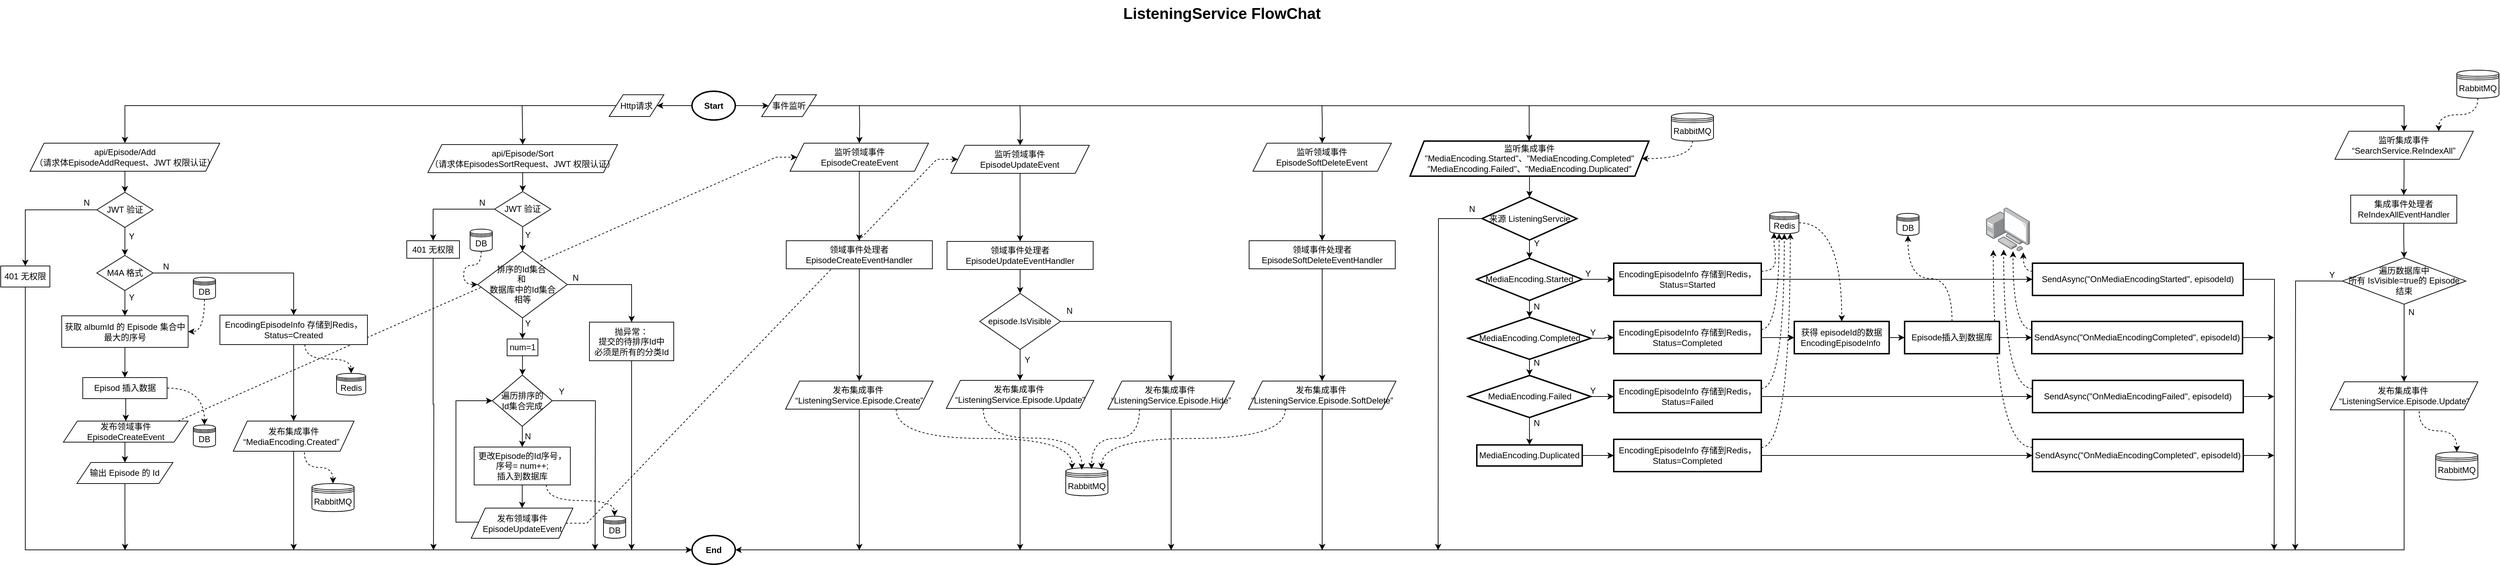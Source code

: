 <mxfile version="24.2.5" type="device">
  <diagram name="第 1 页" id="9gous1JGys_ORvjbs21I">
    <mxGraphModel dx="271" dy="1088" grid="1" gridSize="10" guides="1" tooltips="1" connect="1" arrows="1" fold="1" page="1" pageScale="1" pageWidth="827" pageHeight="1169" math="0" shadow="0">
      <root>
        <mxCell id="0" />
        <mxCell id="1" parent="0" />
        <mxCell id="Dyjvj59BlJFhL8W1Vqrt-180" value="" style="group" parent="1" vertex="1" connectable="0">
          <mxGeometry x="1132" y="140" width="3526" height="674.057" as="geometry" />
        </mxCell>
        <mxCell id="Dyjvj59BlJFhL8W1Vqrt-1" style="edgeStyle=orthogonalEdgeStyle;rounded=0;orthogonalLoop=1;jettySize=auto;html=1;exitX=0;exitY=0.25;exitDx=0;exitDy=0;dashed=1;curved=1;entryX=0.614;entryY=1;entryDx=0;entryDy=0;entryPerimeter=0;" parent="Dyjvj59BlJFhL8W1Vqrt-180" source="Dyjvj59BlJFhL8W1Vqrt-141" target="Dyjvj59BlJFhL8W1Vqrt-179" edge="1">
          <mxGeometry relative="1" as="geometry">
            <mxPoint x="2846" y="214" as="targetPoint" />
          </mxGeometry>
        </mxCell>
        <mxCell id="Dyjvj59BlJFhL8W1Vqrt-2" style="edgeStyle=orthogonalEdgeStyle;rounded=0;orthogonalLoop=1;jettySize=auto;html=1;exitX=1;exitY=0.25;exitDx=0;exitDy=0;entryX=0.5;entryY=1;entryDx=0;entryDy=0;dashed=1;curved=1;" parent="Dyjvj59BlJFhL8W1Vqrt-180" source="Dyjvj59BlJFhL8W1Vqrt-147" target="Dyjvj59BlJFhL8W1Vqrt-177" edge="1">
          <mxGeometry relative="1" as="geometry" />
        </mxCell>
        <mxCell id="Dyjvj59BlJFhL8W1Vqrt-3" style="edgeStyle=orthogonalEdgeStyle;rounded=0;orthogonalLoop=1;jettySize=auto;html=1;exitX=1;exitY=0.5;exitDx=0;exitDy=0;dashed=1;curved=1;" parent="Dyjvj59BlJFhL8W1Vqrt-180" source="Dyjvj59BlJFhL8W1Vqrt-177" target="Dyjvj59BlJFhL8W1Vqrt-143" edge="1">
          <mxGeometry relative="1" as="geometry" />
        </mxCell>
        <mxCell id="Dyjvj59BlJFhL8W1Vqrt-4" style="edgeStyle=orthogonalEdgeStyle;rounded=0;orthogonalLoop=1;jettySize=auto;html=1;exitX=1;exitY=0.25;exitDx=0;exitDy=0;entryX=0.15;entryY=0.95;entryDx=0;entryDy=0;entryPerimeter=0;dashed=1;curved=1;" parent="Dyjvj59BlJFhL8W1Vqrt-180" source="Dyjvj59BlJFhL8W1Vqrt-134" target="Dyjvj59BlJFhL8W1Vqrt-177" edge="1">
          <mxGeometry relative="1" as="geometry" />
        </mxCell>
        <mxCell id="Dyjvj59BlJFhL8W1Vqrt-5" style="edgeStyle=orthogonalEdgeStyle;rounded=0;orthogonalLoop=1;jettySize=auto;html=1;exitX=1;exitY=0.25;exitDx=0;exitDy=0;entryX=0.323;entryY=0.992;entryDx=0;entryDy=0;entryPerimeter=0;dashed=1;curved=1;" parent="Dyjvj59BlJFhL8W1Vqrt-180" source="Dyjvj59BlJFhL8W1Vqrt-139" target="Dyjvj59BlJFhL8W1Vqrt-177" edge="1">
          <mxGeometry relative="1" as="geometry" />
        </mxCell>
        <mxCell id="Dyjvj59BlJFhL8W1Vqrt-6" style="edgeStyle=orthogonalEdgeStyle;rounded=0;orthogonalLoop=1;jettySize=auto;html=1;exitX=1;exitY=0.25;exitDx=0;exitDy=0;entryX=0.705;entryY=0.97;entryDx=0;entryDy=0;entryPerimeter=0;dashed=1;curved=1;" parent="Dyjvj59BlJFhL8W1Vqrt-180" source="Dyjvj59BlJFhL8W1Vqrt-151" target="Dyjvj59BlJFhL8W1Vqrt-177" edge="1">
          <mxGeometry relative="1" as="geometry" />
        </mxCell>
        <mxCell id="Dyjvj59BlJFhL8W1Vqrt-8" style="edgeStyle=orthogonalEdgeStyle;rounded=0;orthogonalLoop=1;jettySize=auto;html=1;exitX=0;exitY=0.25;exitDx=0;exitDy=0;entryX=0.849;entryY=1.026;entryDx=0;entryDy=0;entryPerimeter=0;dashed=1;curved=1;" parent="Dyjvj59BlJFhL8W1Vqrt-180" source="Dyjvj59BlJFhL8W1Vqrt-136" target="Dyjvj59BlJFhL8W1Vqrt-179" edge="1">
          <mxGeometry relative="1" as="geometry" />
        </mxCell>
        <mxCell id="Dyjvj59BlJFhL8W1Vqrt-9" style="edgeStyle=orthogonalEdgeStyle;rounded=0;orthogonalLoop=1;jettySize=auto;html=1;exitX=0;exitY=0.25;exitDx=0;exitDy=0;entryX=0.401;entryY=0.962;entryDx=0;entryDy=0;entryPerimeter=0;dashed=1;curved=1;" parent="Dyjvj59BlJFhL8W1Vqrt-180" source="Dyjvj59BlJFhL8W1Vqrt-149" target="Dyjvj59BlJFhL8W1Vqrt-179" edge="1">
          <mxGeometry relative="1" as="geometry" />
        </mxCell>
        <mxCell id="Dyjvj59BlJFhL8W1Vqrt-10" style="edgeStyle=orthogonalEdgeStyle;rounded=0;orthogonalLoop=1;jettySize=auto;html=1;exitX=0;exitY=0.25;exitDx=0;exitDy=0;entryX=0.164;entryY=0.97;entryDx=0;entryDy=0;entryPerimeter=0;dashed=1;curved=1;" parent="Dyjvj59BlJFhL8W1Vqrt-180" source="Dyjvj59BlJFhL8W1Vqrt-153" target="Dyjvj59BlJFhL8W1Vqrt-179" edge="1">
          <mxGeometry relative="1" as="geometry" />
        </mxCell>
        <mxCell id="Dyjvj59BlJFhL8W1Vqrt-11" style="edgeStyle=entityRelationEdgeStyle;rounded=0;orthogonalLoop=1;jettySize=auto;html=1;exitX=1;exitY=0.5;exitDx=0;exitDy=0;entryX=0;entryY=0.5;entryDx=0;entryDy=0;dashed=1;" parent="Dyjvj59BlJFhL8W1Vqrt-180" source="Dyjvj59BlJFhL8W1Vqrt-101" target="Dyjvj59BlJFhL8W1Vqrt-89" edge="1">
          <mxGeometry relative="1" as="geometry" />
        </mxCell>
        <mxCell id="Dyjvj59BlJFhL8W1Vqrt-12" style="edgeStyle=orthogonalEdgeStyle;rounded=0;orthogonalLoop=1;jettySize=auto;html=1;entryX=0;entryY=0.5;entryDx=0;entryDy=0;dashed=1;curved=1;exitX=0.5;exitY=1;exitDx=0;exitDy=0;" parent="Dyjvj59BlJFhL8W1Vqrt-180" source="Dyjvj59BlJFhL8W1Vqrt-77" target="Dyjvj59BlJFhL8W1Vqrt-56" edge="1">
          <mxGeometry relative="1" as="geometry" />
        </mxCell>
        <mxCell id="Dyjvj59BlJFhL8W1Vqrt-13" style="edgeStyle=entityRelationEdgeStyle;rounded=0;orthogonalLoop=1;jettySize=auto;html=1;entryX=0;entryY=0.5;entryDx=0;entryDy=0;dashed=1;exitX=0.75;exitY=0;exitDx=0;exitDy=0;elbow=vertical;" parent="Dyjvj59BlJFhL8W1Vqrt-180" source="Dyjvj59BlJFhL8W1Vqrt-87" target="Dyjvj59BlJFhL8W1Vqrt-81" edge="1">
          <mxGeometry relative="1" as="geometry" />
        </mxCell>
        <mxCell id="Dyjvj59BlJFhL8W1Vqrt-14" value="" style="edgeStyle=orthogonalEdgeStyle;rounded=0;orthogonalLoop=1;jettySize=auto;html=1;exitX=0;exitY=0.5;exitDx=0;exitDy=0;" parent="Dyjvj59BlJFhL8W1Vqrt-180" source="Dyjvj59BlJFhL8W1Vqrt-78" target="Dyjvj59BlJFhL8W1Vqrt-19" edge="1">
          <mxGeometry relative="1" as="geometry" />
        </mxCell>
        <mxCell id="Dyjvj59BlJFhL8W1Vqrt-15" style="edgeStyle=orthogonalEdgeStyle;rounded=0;orthogonalLoop=1;jettySize=auto;html=1;exitX=0;exitY=0.5;exitDx=0;exitDy=0;exitPerimeter=0;entryX=1;entryY=0.5;entryDx=0;entryDy=0;" parent="Dyjvj59BlJFhL8W1Vqrt-180" source="Dyjvj59BlJFhL8W1Vqrt-17" target="Dyjvj59BlJFhL8W1Vqrt-78" edge="1">
          <mxGeometry relative="1" as="geometry" />
        </mxCell>
        <mxCell id="Dyjvj59BlJFhL8W1Vqrt-16" style="edgeStyle=orthogonalEdgeStyle;rounded=0;orthogonalLoop=1;jettySize=auto;html=1;exitX=1;exitY=0.5;exitDx=0;exitDy=0;entryX=0.5;entryY=0;entryDx=0;entryDy=0;" parent="Dyjvj59BlJFhL8W1Vqrt-180" source="Dyjvj59BlJFhL8W1Vqrt-172" target="Dyjvj59BlJFhL8W1Vqrt-161" edge="1">
          <mxGeometry relative="1" as="geometry" />
        </mxCell>
        <mxCell id="Dyjvj59BlJFhL8W1Vqrt-17" value="&lt;b style=&quot;font-size: 12px;&quot;&gt;&lt;font style=&quot;font-size: 12px;&quot;&gt;Start&lt;/font&gt;&lt;/b&gt;" style="strokeWidth=2;html=1;shape=mxgraph.flowchart.start_1;whiteSpace=wrap;align=center;fontSize=12;" parent="Dyjvj59BlJFhL8W1Vqrt-180" vertex="1">
          <mxGeometry x="983.997" width="61.586" height="41.057" as="geometry" />
        </mxCell>
        <mxCell id="Dyjvj59BlJFhL8W1Vqrt-18" value="" style="edgeStyle=orthogonalEdgeStyle;rounded=0;orthogonalLoop=1;jettySize=auto;html=1;" parent="Dyjvj59BlJFhL8W1Vqrt-180" source="Dyjvj59BlJFhL8W1Vqrt-19" target="Dyjvj59BlJFhL8W1Vqrt-38" edge="1">
          <mxGeometry relative="1" as="geometry" />
        </mxCell>
        <mxCell id="Dyjvj59BlJFhL8W1Vqrt-19" value="api/Episode/Add&lt;div&gt;（请求体&lt;span style=&quot;background-color: initial;&quot;&gt;EpisodeAddRequest、JWT 权限认证）&lt;/span&gt;&lt;/div&gt;" style="shape=parallelogram;perimeter=parallelogramPerimeter;whiteSpace=wrap;html=1;fixedSize=1;" parent="Dyjvj59BlJFhL8W1Vqrt-180" vertex="1">
          <mxGeometry x="41.79" y="74" width="270" height="40" as="geometry" />
        </mxCell>
        <mxCell id="Dyjvj59BlJFhL8W1Vqrt-20" value="" style="edgeStyle=orthogonalEdgeStyle;rounded=0;orthogonalLoop=1;jettySize=auto;html=1;" parent="Dyjvj59BlJFhL8W1Vqrt-180" source="Dyjvj59BlJFhL8W1Vqrt-22" target="Dyjvj59BlJFhL8W1Vqrt-24" edge="1">
          <mxGeometry relative="1" as="geometry" />
        </mxCell>
        <mxCell id="Dyjvj59BlJFhL8W1Vqrt-21" value="" style="edgeStyle=orthogonalEdgeStyle;rounded=0;orthogonalLoop=1;jettySize=auto;html=1;" parent="Dyjvj59BlJFhL8W1Vqrt-180" source="Dyjvj59BlJFhL8W1Vqrt-22" target="Dyjvj59BlJFhL8W1Vqrt-31" edge="1">
          <mxGeometry relative="1" as="geometry" />
        </mxCell>
        <mxCell id="Dyjvj59BlJFhL8W1Vqrt-22" value="M4A 格式" style="rhombus;whiteSpace=wrap;html=1;" parent="Dyjvj59BlJFhL8W1Vqrt-180" vertex="1">
          <mxGeometry x="136.79" y="234" width="80" height="50" as="geometry" />
        </mxCell>
        <mxCell id="Dyjvj59BlJFhL8W1Vqrt-23" value="" style="edgeStyle=orthogonalEdgeStyle;rounded=0;orthogonalLoop=1;jettySize=auto;html=1;" parent="Dyjvj59BlJFhL8W1Vqrt-180" source="Dyjvj59BlJFhL8W1Vqrt-24" target="Dyjvj59BlJFhL8W1Vqrt-28" edge="1">
          <mxGeometry relative="1" as="geometry" />
        </mxCell>
        <mxCell id="Dyjvj59BlJFhL8W1Vqrt-24" value="获取 albumId 的 Episode 集合中&lt;div&gt;最大的序号&lt;/div&gt;" style="whiteSpace=wrap;html=1;" parent="Dyjvj59BlJFhL8W1Vqrt-180" vertex="1">
          <mxGeometry x="86.79" y="320" width="180" height="45" as="geometry" />
        </mxCell>
        <mxCell id="Dyjvj59BlJFhL8W1Vqrt-25" value="Y" style="text;html=1;align=center;verticalAlign=middle;resizable=0;points=[];autosize=1;strokeColor=none;fillColor=none;" parent="Dyjvj59BlJFhL8W1Vqrt-180" vertex="1">
          <mxGeometry x="171" y="279" width="30" height="30" as="geometry" />
        </mxCell>
        <mxCell id="Dyjvj59BlJFhL8W1Vqrt-27" style="edgeStyle=orthogonalEdgeStyle;rounded=0;orthogonalLoop=1;jettySize=auto;html=1;exitX=0.5;exitY=1;exitDx=0;exitDy=0;entryX=0.5;entryY=0;entryDx=0;entryDy=0;" parent="Dyjvj59BlJFhL8W1Vqrt-180" source="Dyjvj59BlJFhL8W1Vqrt-28" target="Dyjvj59BlJFhL8W1Vqrt-87" edge="1">
          <mxGeometry relative="1" as="geometry" />
        </mxCell>
        <mxCell id="Dyjvj59BlJFhL8W1Vqrt-375" style="edgeStyle=orthogonalEdgeStyle;rounded=0;orthogonalLoop=1;jettySize=auto;html=1;exitX=1;exitY=0.5;exitDx=0;exitDy=0;entryX=0.5;entryY=0;entryDx=0;entryDy=0;dashed=1;curved=1;" parent="Dyjvj59BlJFhL8W1Vqrt-180" source="Dyjvj59BlJFhL8W1Vqrt-28" target="Dyjvj59BlJFhL8W1Vqrt-374" edge="1">
          <mxGeometry relative="1" as="geometry" />
        </mxCell>
        <mxCell id="Dyjvj59BlJFhL8W1Vqrt-28" value="Episod 插入数据" style="whiteSpace=wrap;html=1;" parent="Dyjvj59BlJFhL8W1Vqrt-180" vertex="1">
          <mxGeometry x="116.79" y="408" width="120" height="30" as="geometry" />
        </mxCell>
        <mxCell id="Dyjvj59BlJFhL8W1Vqrt-29" value="" style="edgeStyle=orthogonalEdgeStyle;rounded=0;orthogonalLoop=1;jettySize=auto;html=1;" parent="Dyjvj59BlJFhL8W1Vqrt-180" source="Dyjvj59BlJFhL8W1Vqrt-31" target="Dyjvj59BlJFhL8W1Vqrt-35" edge="1">
          <mxGeometry relative="1" as="geometry" />
        </mxCell>
        <mxCell id="Dyjvj59BlJFhL8W1Vqrt-30" style="edgeStyle=orthogonalEdgeStyle;rounded=0;orthogonalLoop=1;jettySize=auto;html=1;exitX=0.576;exitY=0.998;exitDx=0;exitDy=0;entryX=0.5;entryY=0;entryDx=0;entryDy=0;curved=1;dashed=1;exitPerimeter=0;" parent="Dyjvj59BlJFhL8W1Vqrt-180" source="Dyjvj59BlJFhL8W1Vqrt-31" target="Dyjvj59BlJFhL8W1Vqrt-47" edge="1">
          <mxGeometry relative="1" as="geometry" />
        </mxCell>
        <mxCell id="Dyjvj59BlJFhL8W1Vqrt-31" value="EncodingEpisodeInfo 存储到Redis，&lt;div&gt;Status=Created&lt;br&gt;&lt;/div&gt;" style="whiteSpace=wrap;html=1;" parent="Dyjvj59BlJFhL8W1Vqrt-180" vertex="1">
          <mxGeometry x="312" y="319" width="210" height="42" as="geometry" />
        </mxCell>
        <mxCell id="Dyjvj59BlJFhL8W1Vqrt-32" value="N" style="text;html=1;align=center;verticalAlign=middle;resizable=0;points=[];autosize=1;strokeColor=none;fillColor=none;" parent="Dyjvj59BlJFhL8W1Vqrt-180" vertex="1">
          <mxGeometry x="220" y="235" width="30" height="30" as="geometry" />
        </mxCell>
        <mxCell id="Dyjvj59BlJFhL8W1Vqrt-33" style="edgeStyle=orthogonalEdgeStyle;rounded=0;orthogonalLoop=1;jettySize=auto;html=1;exitX=0.589;exitY=1.035;exitDx=0;exitDy=0;dashed=1;curved=1;exitPerimeter=0;" parent="Dyjvj59BlJFhL8W1Vqrt-180" source="Dyjvj59BlJFhL8W1Vqrt-35" target="Dyjvj59BlJFhL8W1Vqrt-48" edge="1">
          <mxGeometry relative="1" as="geometry" />
        </mxCell>
        <mxCell id="Dyjvj59BlJFhL8W1Vqrt-34" style="edgeStyle=orthogonalEdgeStyle;rounded=0;orthogonalLoop=1;jettySize=auto;html=1;exitX=0.5;exitY=1;exitDx=0;exitDy=0;" parent="Dyjvj59BlJFhL8W1Vqrt-180" source="Dyjvj59BlJFhL8W1Vqrt-35" edge="1">
          <mxGeometry relative="1" as="geometry">
            <mxPoint x="417" y="654" as="targetPoint" />
          </mxGeometry>
        </mxCell>
        <mxCell id="Dyjvj59BlJFhL8W1Vqrt-35" value="发布集成事件 “MediaEncoding.Created”&amp;nbsp;&amp;nbsp;" style="shape=parallelogram;perimeter=parallelogramPerimeter;whiteSpace=wrap;html=1;fixedSize=1;" parent="Dyjvj59BlJFhL8W1Vqrt-180" vertex="1">
          <mxGeometry x="331" y="470" width="172" height="43" as="geometry" />
        </mxCell>
        <mxCell id="Dyjvj59BlJFhL8W1Vqrt-36" style="edgeStyle=orthogonalEdgeStyle;rounded=0;orthogonalLoop=1;jettySize=auto;html=1;exitX=0.5;exitY=1;exitDx=0;exitDy=0;entryX=0.5;entryY=0;entryDx=0;entryDy=0;" parent="Dyjvj59BlJFhL8W1Vqrt-180" source="Dyjvj59BlJFhL8W1Vqrt-38" target="Dyjvj59BlJFhL8W1Vqrt-22" edge="1">
          <mxGeometry relative="1" as="geometry" />
        </mxCell>
        <mxCell id="Dyjvj59BlJFhL8W1Vqrt-37" value="" style="edgeStyle=orthogonalEdgeStyle;rounded=0;orthogonalLoop=1;jettySize=auto;html=1;" parent="Dyjvj59BlJFhL8W1Vqrt-180" source="Dyjvj59BlJFhL8W1Vqrt-38" target="Dyjvj59BlJFhL8W1Vqrt-42" edge="1">
          <mxGeometry relative="1" as="geometry" />
        </mxCell>
        <mxCell id="Dyjvj59BlJFhL8W1Vqrt-38" value="JWT 验证" style="rhombus;whiteSpace=wrap;html=1;" parent="Dyjvj59BlJFhL8W1Vqrt-180" vertex="1">
          <mxGeometry x="136.79" y="144" width="80" height="50" as="geometry" />
        </mxCell>
        <mxCell id="Dyjvj59BlJFhL8W1Vqrt-39" value="Y" style="text;html=1;align=center;verticalAlign=middle;resizable=0;points=[];autosize=1;strokeColor=none;fillColor=none;" parent="Dyjvj59BlJFhL8W1Vqrt-180" vertex="1">
          <mxGeometry x="171" y="192" width="30" height="30" as="geometry" />
        </mxCell>
        <mxCell id="Dyjvj59BlJFhL8W1Vqrt-40" value="" style="edgeStyle=orthogonalEdgeStyle;rounded=0;orthogonalLoop=1;jettySize=auto;html=1;" parent="Dyjvj59BlJFhL8W1Vqrt-180" source="Dyjvj59BlJFhL8W1Vqrt-41" edge="1">
          <mxGeometry relative="1" as="geometry">
            <mxPoint x="177" y="654" as="targetPoint" />
          </mxGeometry>
        </mxCell>
        <mxCell id="Dyjvj59BlJFhL8W1Vqrt-41" value="输出 Episode 的 Id" style="shape=parallelogram;perimeter=parallelogramPerimeter;whiteSpace=wrap;html=1;fixedSize=1;" parent="Dyjvj59BlJFhL8W1Vqrt-180" vertex="1">
          <mxGeometry x="108.4" y="529" width="136.79" height="30" as="geometry" />
        </mxCell>
        <mxCell id="Dyjvj59BlJFhL8W1Vqrt-42" value="401 无权限" style="whiteSpace=wrap;html=1;" parent="Dyjvj59BlJFhL8W1Vqrt-180" vertex="1">
          <mxGeometry y="249" width="70" height="30" as="geometry" />
        </mxCell>
        <mxCell id="Dyjvj59BlJFhL8W1Vqrt-43" style="edgeStyle=orthogonalEdgeStyle;rounded=0;orthogonalLoop=1;jettySize=auto;html=1;exitX=0.5;exitY=1;exitDx=0;exitDy=0;entryX=0;entryY=0.5;entryDx=0;entryDy=0;entryPerimeter=0;" parent="Dyjvj59BlJFhL8W1Vqrt-180" source="Dyjvj59BlJFhL8W1Vqrt-42" target="Dyjvj59BlJFhL8W1Vqrt-76" edge="1">
          <mxGeometry relative="1" as="geometry">
            <mxPoint x="145.997" y="604.529" as="targetPoint" />
          </mxGeometry>
        </mxCell>
        <mxCell id="Dyjvj59BlJFhL8W1Vqrt-44" value="N" style="text;html=1;align=center;verticalAlign=middle;resizable=0;points=[];autosize=1;strokeColor=none;fillColor=none;" parent="Dyjvj59BlJFhL8W1Vqrt-180" vertex="1">
          <mxGeometry x="106.79" y="144" width="30" height="30" as="geometry" />
        </mxCell>
        <mxCell id="Dyjvj59BlJFhL8W1Vqrt-45" style="edgeStyle=orthogonalEdgeStyle;rounded=0;orthogonalLoop=1;jettySize=auto;html=1;entryX=1;entryY=0.5;entryDx=0;entryDy=0;dashed=1;curved=1;exitX=0.5;exitY=1;exitDx=0;exitDy=0;" parent="Dyjvj59BlJFhL8W1Vqrt-180" source="Dyjvj59BlJFhL8W1Vqrt-46" target="Dyjvj59BlJFhL8W1Vqrt-24" edge="1">
          <mxGeometry relative="1" as="geometry" />
        </mxCell>
        <mxCell id="Dyjvj59BlJFhL8W1Vqrt-46" value="DB" style="shape=datastore;whiteSpace=wrap;html=1;fontSize=12;align=center;" parent="Dyjvj59BlJFhL8W1Vqrt-180" vertex="1">
          <mxGeometry x="274.2" y="265" width="31.59" height="31.53" as="geometry" />
        </mxCell>
        <mxCell id="Dyjvj59BlJFhL8W1Vqrt-47" value="Redis" style="shape=datastore;whiteSpace=wrap;html=1;fontSize=12;align=center;" parent="Dyjvj59BlJFhL8W1Vqrt-180" vertex="1">
          <mxGeometry x="478" y="402" width="41.59" height="31.06" as="geometry" />
        </mxCell>
        <mxCell id="Dyjvj59BlJFhL8W1Vqrt-48" value="RabbitMQ" style="shape=datastore;whiteSpace=wrap;html=1;fontSize=12;align=center;" parent="Dyjvj59BlJFhL8W1Vqrt-180" vertex="1">
          <mxGeometry x="443.0" y="559" width="60" height="40" as="geometry" />
        </mxCell>
        <mxCell id="Dyjvj59BlJFhL8W1Vqrt-49" style="edgeStyle=orthogonalEdgeStyle;rounded=0;orthogonalLoop=1;jettySize=auto;html=1;exitX=0.5;exitY=1;exitDx=0;exitDy=0;entryX=0.5;entryY=0;entryDx=0;entryDy=0;" parent="Dyjvj59BlJFhL8W1Vqrt-180" source="Dyjvj59BlJFhL8W1Vqrt-50" target="Dyjvj59BlJFhL8W1Vqrt-53" edge="1">
          <mxGeometry relative="1" as="geometry" />
        </mxCell>
        <mxCell id="Dyjvj59BlJFhL8W1Vqrt-50" value="api/Episode/Sort&lt;div&gt;（请求体&lt;span style=&quot;background-color: initial;&quot;&gt;EpisodesSortRequest、JWT 权限认证）&lt;/span&gt;&lt;/div&gt;" style="shape=parallelogram;perimeter=parallelogramPerimeter;whiteSpace=wrap;html=1;fixedSize=1;" parent="Dyjvj59BlJFhL8W1Vqrt-180" vertex="1">
          <mxGeometry x="608" y="76" width="270" height="40" as="geometry" />
        </mxCell>
        <mxCell id="Dyjvj59BlJFhL8W1Vqrt-51" value="" style="edgeStyle=orthogonalEdgeStyle;rounded=0;orthogonalLoop=1;jettySize=auto;html=1;" parent="Dyjvj59BlJFhL8W1Vqrt-180" source="Dyjvj59BlJFhL8W1Vqrt-53" target="Dyjvj59BlJFhL8W1Vqrt-56" edge="1">
          <mxGeometry relative="1" as="geometry" />
        </mxCell>
        <mxCell id="Dyjvj59BlJFhL8W1Vqrt-52" value="" style="edgeStyle=orthogonalEdgeStyle;rounded=0;orthogonalLoop=1;jettySize=auto;html=1;" parent="Dyjvj59BlJFhL8W1Vqrt-180" source="Dyjvj59BlJFhL8W1Vqrt-53" target="Dyjvj59BlJFhL8W1Vqrt-71" edge="1">
          <mxGeometry relative="1" as="geometry" />
        </mxCell>
        <mxCell id="Dyjvj59BlJFhL8W1Vqrt-53" value="JWT 验证" style="rhombus;whiteSpace=wrap;html=1;" parent="Dyjvj59BlJFhL8W1Vqrt-180" vertex="1">
          <mxGeometry x="703" y="143" width="80" height="50" as="geometry" />
        </mxCell>
        <mxCell id="Dyjvj59BlJFhL8W1Vqrt-54" style="edgeStyle=orthogonalEdgeStyle;rounded=0;orthogonalLoop=1;jettySize=auto;html=1;entryX=0.5;entryY=0;entryDx=0;entryDy=0;" parent="Dyjvj59BlJFhL8W1Vqrt-180" source="Dyjvj59BlJFhL8W1Vqrt-56" target="Dyjvj59BlJFhL8W1Vqrt-66" edge="1">
          <mxGeometry relative="1" as="geometry" />
        </mxCell>
        <mxCell id="Dyjvj59BlJFhL8W1Vqrt-55" value="" style="edgeStyle=orthogonalEdgeStyle;rounded=0;orthogonalLoop=1;jettySize=auto;html=1;" parent="Dyjvj59BlJFhL8W1Vqrt-180" source="Dyjvj59BlJFhL8W1Vqrt-56" target="Dyjvj59BlJFhL8W1Vqrt-69" edge="1">
          <mxGeometry relative="1" as="geometry" />
        </mxCell>
        <mxCell id="Dyjvj59BlJFhL8W1Vqrt-56" value="排序的Id集合&amp;nbsp;&lt;div&gt;和&amp;nbsp;&lt;div&gt;数据库中的Id集合&lt;/div&gt;&lt;div&gt;相等&lt;/div&gt;&lt;/div&gt;" style="rhombus;whiteSpace=wrap;html=1;" parent="Dyjvj59BlJFhL8W1Vqrt-180" vertex="1">
          <mxGeometry x="679" y="227.97" width="127.5" height="95" as="geometry" />
        </mxCell>
        <mxCell id="Dyjvj59BlJFhL8W1Vqrt-57" value="Y" style="text;html=1;align=center;verticalAlign=middle;resizable=0;points=[];autosize=1;strokeColor=none;fillColor=none;" parent="Dyjvj59BlJFhL8W1Vqrt-180" vertex="1">
          <mxGeometry x="734.67" y="316" width="30" height="30" as="geometry" />
        </mxCell>
        <mxCell id="Dyjvj59BlJFhL8W1Vqrt-58" value="" style="edgeStyle=orthogonalEdgeStyle;rounded=0;orthogonalLoop=1;jettySize=auto;html=1;" parent="Dyjvj59BlJFhL8W1Vqrt-180" source="Dyjvj59BlJFhL8W1Vqrt-60" target="Dyjvj59BlJFhL8W1Vqrt-64" edge="1">
          <mxGeometry relative="1" as="geometry" />
        </mxCell>
        <mxCell id="Dyjvj59BlJFhL8W1Vqrt-59" style="edgeStyle=orthogonalEdgeStyle;rounded=0;orthogonalLoop=1;jettySize=auto;html=1;exitX=1;exitY=0.5;exitDx=0;exitDy=0;" parent="Dyjvj59BlJFhL8W1Vqrt-180" source="Dyjvj59BlJFhL8W1Vqrt-60" edge="1">
          <mxGeometry relative="1" as="geometry">
            <mxPoint x="846" y="654" as="targetPoint" />
          </mxGeometry>
        </mxCell>
        <mxCell id="Dyjvj59BlJFhL8W1Vqrt-60" value="遍历排序的&lt;div&gt;Id集合完成&lt;/div&gt;" style="rhombus;whiteSpace=wrap;html=1;" parent="Dyjvj59BlJFhL8W1Vqrt-180" vertex="1">
          <mxGeometry x="699.75" y="404.5" width="85.25" height="73" as="geometry" />
        </mxCell>
        <mxCell id="Dyjvj59BlJFhL8W1Vqrt-61" style="edgeStyle=orthogonalEdgeStyle;rounded=0;orthogonalLoop=1;jettySize=auto;html=1;entryX=0;entryY=0.5;entryDx=0;entryDy=0;exitX=0;exitY=0.5;exitDx=0;exitDy=0;" parent="Dyjvj59BlJFhL8W1Vqrt-180" source="Dyjvj59BlJFhL8W1Vqrt-101" target="Dyjvj59BlJFhL8W1Vqrt-60" edge="1">
          <mxGeometry relative="1" as="geometry">
            <Array as="points">
              <mxPoint x="680" y="614" />
              <mxPoint x="648" y="614" />
              <mxPoint x="648" y="441" />
            </Array>
          </mxGeometry>
        </mxCell>
        <mxCell id="Dyjvj59BlJFhL8W1Vqrt-63" value="" style="edgeStyle=orthogonalEdgeStyle;rounded=0;orthogonalLoop=1;jettySize=auto;html=1;" parent="Dyjvj59BlJFhL8W1Vqrt-180" source="Dyjvj59BlJFhL8W1Vqrt-64" target="Dyjvj59BlJFhL8W1Vqrt-101" edge="1">
          <mxGeometry relative="1" as="geometry" />
        </mxCell>
        <mxCell id="Dyjvj59BlJFhL8W1Vqrt-189" style="edgeStyle=orthogonalEdgeStyle;rounded=0;orthogonalLoop=1;jettySize=auto;html=1;exitX=0.75;exitY=1;exitDx=0;exitDy=0;entryX=0.5;entryY=0;entryDx=0;entryDy=0;dashed=1;curved=1;" parent="Dyjvj59BlJFhL8W1Vqrt-180" source="Dyjvj59BlJFhL8W1Vqrt-64" target="Dyjvj59BlJFhL8W1Vqrt-188" edge="1">
          <mxGeometry relative="1" as="geometry" />
        </mxCell>
        <mxCell id="Dyjvj59BlJFhL8W1Vqrt-64" value="更改Episode的Id序号，&lt;div&gt;序号= num++;&lt;/div&gt;&lt;div&gt;插入到数据库&lt;/div&gt;" style="whiteSpace=wrap;html=1;" parent="Dyjvj59BlJFhL8W1Vqrt-180" vertex="1">
          <mxGeometry x="673.91" y="507" width="136.94" height="54" as="geometry" />
        </mxCell>
        <mxCell id="Dyjvj59BlJFhL8W1Vqrt-65" style="edgeStyle=orthogonalEdgeStyle;rounded=0;orthogonalLoop=1;jettySize=auto;html=1;" parent="Dyjvj59BlJFhL8W1Vqrt-180" source="Dyjvj59BlJFhL8W1Vqrt-66" target="Dyjvj59BlJFhL8W1Vqrt-60" edge="1">
          <mxGeometry relative="1" as="geometry" />
        </mxCell>
        <mxCell id="Dyjvj59BlJFhL8W1Vqrt-66" value="&lt;div&gt;num=1&lt;/div&gt;" style="whiteSpace=wrap;html=1;" parent="Dyjvj59BlJFhL8W1Vqrt-180" vertex="1">
          <mxGeometry x="720.83" y="353" width="43.84" height="24" as="geometry" />
        </mxCell>
        <mxCell id="Dyjvj59BlJFhL8W1Vqrt-67" value="N" style="text;html=1;align=center;verticalAlign=middle;resizable=0;points=[];autosize=1;strokeColor=none;fillColor=none;" parent="Dyjvj59BlJFhL8W1Vqrt-180" vertex="1">
          <mxGeometry x="734.67" y="477" width="30" height="30" as="geometry" />
        </mxCell>
        <mxCell id="Dyjvj59BlJFhL8W1Vqrt-68" style="edgeStyle=orthogonalEdgeStyle;rounded=0;orthogonalLoop=1;jettySize=auto;html=1;exitX=0.5;exitY=1;exitDx=0;exitDy=0;" parent="Dyjvj59BlJFhL8W1Vqrt-180" source="Dyjvj59BlJFhL8W1Vqrt-69" edge="1">
          <mxGeometry relative="1" as="geometry">
            <mxPoint x="898" y="654" as="targetPoint" />
          </mxGeometry>
        </mxCell>
        <mxCell id="Dyjvj59BlJFhL8W1Vqrt-69" value="抛异常：&lt;div&gt;提交的待排序Id中&lt;/div&gt;&lt;div&gt;必须是所有的分类Id&lt;/div&gt;" style="whiteSpace=wrap;html=1;" parent="Dyjvj59BlJFhL8W1Vqrt-180" vertex="1">
          <mxGeometry x="838" y="329" width="120" height="55" as="geometry" />
        </mxCell>
        <mxCell id="Dyjvj59BlJFhL8W1Vqrt-70" style="edgeStyle=orthogonalEdgeStyle;rounded=0;orthogonalLoop=1;jettySize=auto;html=1;exitX=0.5;exitY=1;exitDx=0;exitDy=0;" parent="Dyjvj59BlJFhL8W1Vqrt-180" source="Dyjvj59BlJFhL8W1Vqrt-71" edge="1">
          <mxGeometry relative="1" as="geometry">
            <mxPoint x="616" y="654" as="targetPoint" />
          </mxGeometry>
        </mxCell>
        <mxCell id="Dyjvj59BlJFhL8W1Vqrt-71" value="401 无权限" style="whiteSpace=wrap;html=1;" parent="Dyjvj59BlJFhL8W1Vqrt-180" vertex="1">
          <mxGeometry x="578" y="213" width="75" height="25" as="geometry" />
        </mxCell>
        <mxCell id="Dyjvj59BlJFhL8W1Vqrt-72" value="N" style="text;html=1;align=center;verticalAlign=middle;resizable=0;points=[];autosize=1;strokeColor=none;fillColor=none;" parent="Dyjvj59BlJFhL8W1Vqrt-180" vertex="1">
          <mxGeometry x="803" y="251" width="30" height="30" as="geometry" />
        </mxCell>
        <mxCell id="Dyjvj59BlJFhL8W1Vqrt-73" value="Y" style="text;html=1;align=center;verticalAlign=middle;resizable=0;points=[];autosize=1;strokeColor=none;fillColor=none;" parent="Dyjvj59BlJFhL8W1Vqrt-180" vertex="1">
          <mxGeometry x="734.67" y="189.97" width="30" height="30" as="geometry" />
        </mxCell>
        <mxCell id="Dyjvj59BlJFhL8W1Vqrt-74" value="N" style="text;html=1;align=center;verticalAlign=middle;resizable=0;points=[];autosize=1;strokeColor=none;fillColor=none;" parent="Dyjvj59BlJFhL8W1Vqrt-180" vertex="1">
          <mxGeometry x="669.75" y="144" width="30" height="30" as="geometry" />
        </mxCell>
        <mxCell id="Dyjvj59BlJFhL8W1Vqrt-75" value="Y" style="text;html=1;align=center;verticalAlign=middle;resizable=0;points=[];autosize=1;strokeColor=none;fillColor=none;" parent="Dyjvj59BlJFhL8W1Vqrt-180" vertex="1">
          <mxGeometry x="783" y="413" width="30" height="30" as="geometry" />
        </mxCell>
        <mxCell id="Dyjvj59BlJFhL8W1Vqrt-76" value="&lt;b style=&quot;font-size: 12px;&quot;&gt;&lt;font style=&quot;font-size: 12px;&quot;&gt;End&lt;/font&gt;&lt;/b&gt;" style="strokeWidth=2;html=1;shape=mxgraph.flowchart.start_1;whiteSpace=wrap;align=center;fontSize=12;" parent="Dyjvj59BlJFhL8W1Vqrt-180" vertex="1">
          <mxGeometry x="983.997" y="633" width="61.586" height="41.057" as="geometry" />
        </mxCell>
        <mxCell id="Dyjvj59BlJFhL8W1Vqrt-77" value="DB" style="shape=datastore;whiteSpace=wrap;html=1;fontSize=12;align=center;" parent="Dyjvj59BlJFhL8W1Vqrt-180" vertex="1">
          <mxGeometry x="668.16" y="196.44" width="31.59" height="31.53" as="geometry" />
        </mxCell>
        <mxCell id="Dyjvj59BlJFhL8W1Vqrt-78" value="Http请求" style="shape=parallelogram;perimeter=parallelogramPerimeter;whiteSpace=wrap;html=1;fixedSize=1;" parent="Dyjvj59BlJFhL8W1Vqrt-180" vertex="1">
          <mxGeometry x="866" y="5" width="78" height="31.06" as="geometry" />
        </mxCell>
        <mxCell id="Dyjvj59BlJFhL8W1Vqrt-79" style="edgeStyle=orthogonalEdgeStyle;rounded=0;orthogonalLoop=1;jettySize=auto;html=1;exitX=0.5;exitY=1;exitDx=0;exitDy=0;entryX=0.5;entryY=0;entryDx=0;entryDy=0;" parent="Dyjvj59BlJFhL8W1Vqrt-180" target="Dyjvj59BlJFhL8W1Vqrt-50" edge="1">
          <mxGeometry relative="1" as="geometry">
            <mxPoint x="742.18" y="20" as="sourcePoint" />
            <mxPoint x="742" y="48" as="targetPoint" />
          </mxGeometry>
        </mxCell>
        <mxCell id="Dyjvj59BlJFhL8W1Vqrt-80" value="" style="edgeStyle=orthogonalEdgeStyle;rounded=0;orthogonalLoop=1;jettySize=auto;html=1;" parent="Dyjvj59BlJFhL8W1Vqrt-180" source="Dyjvj59BlJFhL8W1Vqrt-81" target="Dyjvj59BlJFhL8W1Vqrt-83" edge="1">
          <mxGeometry relative="1" as="geometry" />
        </mxCell>
        <mxCell id="Dyjvj59BlJFhL8W1Vqrt-81" value="&lt;div&gt;监听领域事件&lt;/div&gt;&lt;div&gt;EpisodeCreateEvent&lt;br&gt;&lt;/div&gt;" style="shape=parallelogram;perimeter=parallelogramPerimeter;whiteSpace=wrap;html=1;fixedSize=1;align=center;" parent="Dyjvj59BlJFhL8W1Vqrt-180" vertex="1">
          <mxGeometry x="1123.58" y="74" width="197.11" height="40" as="geometry" />
        </mxCell>
        <mxCell id="Dyjvj59BlJFhL8W1Vqrt-82" style="edgeStyle=orthogonalEdgeStyle;rounded=0;orthogonalLoop=1;jettySize=auto;html=1;exitX=0.5;exitY=1;exitDx=0;exitDy=0;" parent="Dyjvj59BlJFhL8W1Vqrt-180" source="Dyjvj59BlJFhL8W1Vqrt-83" target="Dyjvj59BlJFhL8W1Vqrt-85" edge="1">
          <mxGeometry relative="1" as="geometry" />
        </mxCell>
        <mxCell id="Dyjvj59BlJFhL8W1Vqrt-83" value="领域事件处理者&lt;div&gt;EpisodeCreateEventHandler&lt;br&gt;&lt;/div&gt;" style="rounded=0;whiteSpace=wrap;html=1;" parent="Dyjvj59BlJFhL8W1Vqrt-180" vertex="1">
          <mxGeometry x="1118.14" y="213" width="208" height="40" as="geometry" />
        </mxCell>
        <mxCell id="Dyjvj59BlJFhL8W1Vqrt-84" style="edgeStyle=orthogonalEdgeStyle;rounded=0;orthogonalLoop=1;jettySize=auto;html=1;exitX=0.5;exitY=1;exitDx=0;exitDy=0;" parent="Dyjvj59BlJFhL8W1Vqrt-180" source="Dyjvj59BlJFhL8W1Vqrt-85" edge="1">
          <mxGeometry relative="1" as="geometry">
            <mxPoint x="1222.14" y="654" as="targetPoint" />
          </mxGeometry>
        </mxCell>
        <mxCell id="Dyjvj59BlJFhL8W1Vqrt-85" value="发布集成事件&amp;nbsp;&lt;div&gt;“ListeningService.Episode.Create”&lt;/div&gt;" style="shape=parallelogram;perimeter=parallelogramPerimeter;whiteSpace=wrap;html=1;fixedSize=1;align=center;" parent="Dyjvj59BlJFhL8W1Vqrt-180" vertex="1">
          <mxGeometry x="1117.14" y="413" width="210" height="40" as="geometry" />
        </mxCell>
        <mxCell id="Dyjvj59BlJFhL8W1Vqrt-86" style="edgeStyle=orthogonalEdgeStyle;rounded=0;orthogonalLoop=1;jettySize=auto;html=1;exitX=0.5;exitY=1;exitDx=0;exitDy=0;entryX=0.5;entryY=0;entryDx=0;entryDy=0;" parent="Dyjvj59BlJFhL8W1Vqrt-180" source="Dyjvj59BlJFhL8W1Vqrt-87" target="Dyjvj59BlJFhL8W1Vqrt-41" edge="1">
          <mxGeometry relative="1" as="geometry" />
        </mxCell>
        <mxCell id="Dyjvj59BlJFhL8W1Vqrt-87" value="发布领域事件EpisodeCreateEvent" style="shape=parallelogram;perimeter=parallelogramPerimeter;whiteSpace=wrap;html=1;fixedSize=1;" parent="Dyjvj59BlJFhL8W1Vqrt-180" vertex="1">
          <mxGeometry x="89.19" y="470" width="177.6" height="30" as="geometry" />
        </mxCell>
        <mxCell id="Dyjvj59BlJFhL8W1Vqrt-88" value="" style="edgeStyle=orthogonalEdgeStyle;rounded=0;orthogonalLoop=1;jettySize=auto;html=1;" parent="Dyjvj59BlJFhL8W1Vqrt-180" source="Dyjvj59BlJFhL8W1Vqrt-89" target="Dyjvj59BlJFhL8W1Vqrt-91" edge="1">
          <mxGeometry relative="1" as="geometry" />
        </mxCell>
        <mxCell id="Dyjvj59BlJFhL8W1Vqrt-89" value="&lt;div&gt;监听领域事件&lt;/div&gt;&lt;div&gt;EpisodeUpdateEvent&lt;br&gt;&lt;/div&gt;" style="shape=parallelogram;perimeter=parallelogramPerimeter;whiteSpace=wrap;html=1;fixedSize=1;align=center;" parent="Dyjvj59BlJFhL8W1Vqrt-180" vertex="1">
          <mxGeometry x="1352.44" y="77" width="197.11" height="40" as="geometry" />
        </mxCell>
        <mxCell id="Dyjvj59BlJFhL8W1Vqrt-90" value="" style="edgeStyle=orthogonalEdgeStyle;rounded=0;orthogonalLoop=1;jettySize=auto;html=1;" parent="Dyjvj59BlJFhL8W1Vqrt-180" source="Dyjvj59BlJFhL8W1Vqrt-91" target="Dyjvj59BlJFhL8W1Vqrt-96" edge="1">
          <mxGeometry relative="1" as="geometry" />
        </mxCell>
        <mxCell id="Dyjvj59BlJFhL8W1Vqrt-91" value="领域事件处理者&lt;div&gt;EpisodeUpdateEventHandler&lt;br&gt;&lt;/div&gt;" style="rounded=0;whiteSpace=wrap;html=1;" parent="Dyjvj59BlJFhL8W1Vqrt-180" vertex="1">
          <mxGeometry x="1347.0" y="214" width="208" height="40" as="geometry" />
        </mxCell>
        <mxCell id="Dyjvj59BlJFhL8W1Vqrt-92" style="edgeStyle=orthogonalEdgeStyle;rounded=0;orthogonalLoop=1;jettySize=auto;html=1;" parent="Dyjvj59BlJFhL8W1Vqrt-180" source="Dyjvj59BlJFhL8W1Vqrt-93" edge="1">
          <mxGeometry relative="1" as="geometry">
            <mxPoint x="1451" y="654" as="targetPoint" />
          </mxGeometry>
        </mxCell>
        <mxCell id="Dyjvj59BlJFhL8W1Vqrt-93" value="发布集成事件&amp;nbsp;&lt;div&gt;“ListeningService.Episode.Update”&lt;/div&gt;" style="shape=parallelogram;perimeter=parallelogramPerimeter;whiteSpace=wrap;html=1;fixedSize=1;align=center;" parent="Dyjvj59BlJFhL8W1Vqrt-180" vertex="1">
          <mxGeometry x="1346" y="412" width="210" height="40" as="geometry" />
        </mxCell>
        <mxCell id="Dyjvj59BlJFhL8W1Vqrt-94" value="" style="edgeStyle=orthogonalEdgeStyle;rounded=0;orthogonalLoop=1;jettySize=auto;html=1;" parent="Dyjvj59BlJFhL8W1Vqrt-180" source="Dyjvj59BlJFhL8W1Vqrt-96" target="Dyjvj59BlJFhL8W1Vqrt-93" edge="1">
          <mxGeometry relative="1" as="geometry" />
        </mxCell>
        <mxCell id="Dyjvj59BlJFhL8W1Vqrt-95" style="edgeStyle=orthogonalEdgeStyle;rounded=0;orthogonalLoop=1;jettySize=auto;html=1;entryX=0.5;entryY=0;entryDx=0;entryDy=0;" parent="Dyjvj59BlJFhL8W1Vqrt-180" source="Dyjvj59BlJFhL8W1Vqrt-96" target="Dyjvj59BlJFhL8W1Vqrt-99" edge="1">
          <mxGeometry relative="1" as="geometry">
            <mxPoint x="1636" y="328" as="targetPoint" />
          </mxGeometry>
        </mxCell>
        <mxCell id="Dyjvj59BlJFhL8W1Vqrt-96" value="episode.IsVisible" style="rhombus;whiteSpace=wrap;html=1;rounded=0;" parent="Dyjvj59BlJFhL8W1Vqrt-180" vertex="1">
          <mxGeometry x="1393.49" y="288" width="115" height="80" as="geometry" />
        </mxCell>
        <mxCell id="Dyjvj59BlJFhL8W1Vqrt-97" value="Y" style="text;html=1;align=center;verticalAlign=middle;resizable=0;points=[];autosize=1;strokeColor=none;fillColor=none;" parent="Dyjvj59BlJFhL8W1Vqrt-180" vertex="1">
          <mxGeometry x="1446" y="368" width="30" height="30" as="geometry" />
        </mxCell>
        <mxCell id="Dyjvj59BlJFhL8W1Vqrt-98" style="edgeStyle=orthogonalEdgeStyle;rounded=0;orthogonalLoop=1;jettySize=auto;html=1;" parent="Dyjvj59BlJFhL8W1Vqrt-180" source="Dyjvj59BlJFhL8W1Vqrt-99" edge="1">
          <mxGeometry relative="1" as="geometry">
            <mxPoint x="1666" y="654" as="targetPoint" />
          </mxGeometry>
        </mxCell>
        <mxCell id="Dyjvj59BlJFhL8W1Vqrt-99" value="发布集成事件&amp;nbsp;&lt;div&gt;“ListeningService.Episode.Hide”&lt;/div&gt;" style="shape=parallelogram;perimeter=parallelogramPerimeter;whiteSpace=wrap;html=1;fixedSize=1;align=center;" parent="Dyjvj59BlJFhL8W1Vqrt-180" vertex="1">
          <mxGeometry x="1576" y="413" width="180" height="40" as="geometry" />
        </mxCell>
        <mxCell id="Dyjvj59BlJFhL8W1Vqrt-100" value="N" style="text;html=1;align=center;verticalAlign=middle;resizable=0;points=[];autosize=1;strokeColor=none;fillColor=none;" parent="Dyjvj59BlJFhL8W1Vqrt-180" vertex="1">
          <mxGeometry x="1506" y="298" width="30" height="30" as="geometry" />
        </mxCell>
        <mxCell id="Dyjvj59BlJFhL8W1Vqrt-101" value="发布领域事件EpisodeUpdateEvent" style="shape=parallelogram;perimeter=parallelogramPerimeter;whiteSpace=wrap;html=1;fixedSize=1;" parent="Dyjvj59BlJFhL8W1Vqrt-180" vertex="1">
          <mxGeometry x="669.75" y="594" width="144.75" height="43" as="geometry" />
        </mxCell>
        <mxCell id="Dyjvj59BlJFhL8W1Vqrt-102" value="RabbitMQ" style="shape=datastore;whiteSpace=wrap;html=1;fontSize=12;align=center;" parent="Dyjvj59BlJFhL8W1Vqrt-180" vertex="1">
          <mxGeometry x="1516" y="536.5" width="60" height="40" as="geometry" />
        </mxCell>
        <mxCell id="Dyjvj59BlJFhL8W1Vqrt-103" style="edgeStyle=orthogonalEdgeStyle;rounded=0;orthogonalLoop=1;jettySize=auto;html=1;exitX=0.75;exitY=1;exitDx=0;exitDy=0;entryX=0.15;entryY=0.05;entryDx=0;entryDy=0;entryPerimeter=0;dashed=1;curved=1;" parent="Dyjvj59BlJFhL8W1Vqrt-180" source="Dyjvj59BlJFhL8W1Vqrt-85" target="Dyjvj59BlJFhL8W1Vqrt-102" edge="1">
          <mxGeometry relative="1" as="geometry" />
        </mxCell>
        <mxCell id="Dyjvj59BlJFhL8W1Vqrt-104" style="edgeStyle=orthogonalEdgeStyle;rounded=0;orthogonalLoop=1;jettySize=auto;html=1;exitX=0.25;exitY=1;exitDx=0;exitDy=0;entryX=0.381;entryY=0.071;entryDx=0;entryDy=0;entryPerimeter=0;dashed=1;curved=1;" parent="Dyjvj59BlJFhL8W1Vqrt-180" source="Dyjvj59BlJFhL8W1Vqrt-93" target="Dyjvj59BlJFhL8W1Vqrt-102" edge="1">
          <mxGeometry relative="1" as="geometry" />
        </mxCell>
        <mxCell id="Dyjvj59BlJFhL8W1Vqrt-105" style="edgeStyle=orthogonalEdgeStyle;rounded=0;orthogonalLoop=1;jettySize=auto;html=1;exitX=0.25;exitY=1;exitDx=0;exitDy=0;entryX=0.613;entryY=0.049;entryDx=0;entryDy=0;entryPerimeter=0;dashed=1;curved=1;" parent="Dyjvj59BlJFhL8W1Vqrt-180" source="Dyjvj59BlJFhL8W1Vqrt-99" target="Dyjvj59BlJFhL8W1Vqrt-102" edge="1">
          <mxGeometry relative="1" as="geometry" />
        </mxCell>
        <mxCell id="Dyjvj59BlJFhL8W1Vqrt-106" value="" style="edgeStyle=orthogonalEdgeStyle;rounded=0;orthogonalLoop=1;jettySize=auto;html=1;" parent="Dyjvj59BlJFhL8W1Vqrt-180" source="Dyjvj59BlJFhL8W1Vqrt-107" target="Dyjvj59BlJFhL8W1Vqrt-109" edge="1">
          <mxGeometry relative="1" as="geometry" />
        </mxCell>
        <mxCell id="Dyjvj59BlJFhL8W1Vqrt-107" value="&lt;div&gt;监听领域事件&lt;/div&gt;&lt;div&gt;EpisodeSoftDeleteEvent&lt;br&gt;&lt;/div&gt;" style="shape=parallelogram;perimeter=parallelogramPerimeter;whiteSpace=wrap;html=1;fixedSize=1;align=center;" parent="Dyjvj59BlJFhL8W1Vqrt-180" vertex="1">
          <mxGeometry x="1782.44" y="74" width="197.11" height="40" as="geometry" />
        </mxCell>
        <mxCell id="Dyjvj59BlJFhL8W1Vqrt-108" style="edgeStyle=orthogonalEdgeStyle;rounded=0;orthogonalLoop=1;jettySize=auto;html=1;exitX=0.5;exitY=1;exitDx=0;exitDy=0;" parent="Dyjvj59BlJFhL8W1Vqrt-180" source="Dyjvj59BlJFhL8W1Vqrt-109" target="Dyjvj59BlJFhL8W1Vqrt-111" edge="1">
          <mxGeometry relative="1" as="geometry" />
        </mxCell>
        <mxCell id="Dyjvj59BlJFhL8W1Vqrt-109" value="领域事件处理者&lt;div&gt;EpisodeSoftDeleteEventHandler&lt;br&gt;&lt;/div&gt;" style="rounded=0;whiteSpace=wrap;html=1;" parent="Dyjvj59BlJFhL8W1Vqrt-180" vertex="1">
          <mxGeometry x="1777.0" y="213" width="208" height="40" as="geometry" />
        </mxCell>
        <mxCell id="Dyjvj59BlJFhL8W1Vqrt-110" style="edgeStyle=orthogonalEdgeStyle;rounded=0;orthogonalLoop=1;jettySize=auto;html=1;" parent="Dyjvj59BlJFhL8W1Vqrt-180" source="Dyjvj59BlJFhL8W1Vqrt-111" edge="1">
          <mxGeometry relative="1" as="geometry">
            <mxPoint x="1881" y="654" as="targetPoint" />
          </mxGeometry>
        </mxCell>
        <mxCell id="Dyjvj59BlJFhL8W1Vqrt-111" value="发布集成事件&amp;nbsp;&lt;div&gt;“ListeningService.Episode.SoftDelete”&lt;/div&gt;" style="shape=parallelogram;perimeter=parallelogramPerimeter;whiteSpace=wrap;html=1;fixedSize=1;align=center;" parent="Dyjvj59BlJFhL8W1Vqrt-180" vertex="1">
          <mxGeometry x="1776" y="413" width="210" height="40" as="geometry" />
        </mxCell>
        <mxCell id="Dyjvj59BlJFhL8W1Vqrt-112" style="edgeStyle=orthogonalEdgeStyle;rounded=0;orthogonalLoop=1;jettySize=auto;html=1;exitX=0.25;exitY=1;exitDx=0;exitDy=0;entryX=0.85;entryY=0.05;entryDx=0;entryDy=0;entryPerimeter=0;dashed=1;curved=1;" parent="Dyjvj59BlJFhL8W1Vqrt-180" source="Dyjvj59BlJFhL8W1Vqrt-111" target="Dyjvj59BlJFhL8W1Vqrt-102" edge="1">
          <mxGeometry relative="1" as="geometry" />
        </mxCell>
        <mxCell id="Dyjvj59BlJFhL8W1Vqrt-113" value="" style="edgeStyle=orthogonalEdgeStyle;rounded=0;orthogonalLoop=1;jettySize=auto;html=1;" parent="Dyjvj59BlJFhL8W1Vqrt-180" source="Dyjvj59BlJFhL8W1Vqrt-114" target="Dyjvj59BlJFhL8W1Vqrt-117" edge="1">
          <mxGeometry relative="1" as="geometry" />
        </mxCell>
        <mxCell id="Dyjvj59BlJFhL8W1Vqrt-114" value="&lt;div style=&quot;font-size: 12px;&quot;&gt;&lt;span style=&quot;background-color: initial;&quot;&gt;监听集成&lt;/span&gt;&lt;span style=&quot;background-color: initial;&quot;&gt;事件&lt;/span&gt;&lt;br&gt;&lt;/div&gt;&lt;div style=&quot;&quot;&gt;&lt;span style=&quot;font-size: 12px; background-color: initial;&quot;&gt;&quot;&lt;/span&gt;&lt;span style=&quot;background-color: initial;&quot;&gt;MediaEncoding.Started&lt;/span&gt;&lt;span style=&quot;font-size: 12px; background-color: initial;&quot;&gt;&quot;、&lt;/span&gt;&lt;span style=&quot;background-color: initial;&quot;&gt;&quot;&lt;/span&gt;&lt;span style=&quot;background-color: initial;&quot;&gt;MediaEncoding.&lt;/span&gt;&lt;span style=&quot;background-color: initial;&quot;&gt;Completed&quot;&lt;/span&gt;&lt;/div&gt;&lt;div style=&quot;&quot;&gt;&lt;span style=&quot;background-color: initial;&quot;&gt;&quot;&lt;/span&gt;&lt;span style=&quot;background-color: initial;&quot;&gt;MediaEncoding.&lt;/span&gt;&lt;span style=&quot;background-color: initial;&quot;&gt;Failed&quot;、&lt;/span&gt;&lt;span style=&quot;background-color: initial;&quot;&gt;&quot;&lt;/span&gt;&lt;span style=&quot;background-color: initial;&quot;&gt;MediaEncoding.&lt;/span&gt;&lt;span style=&quot;background-color: initial;&quot;&gt;Duplicated&quot;&lt;/span&gt;&lt;/div&gt;" style="shape=parallelogram;perimeter=parallelogramPerimeter;whiteSpace=wrap;html=1;fixedSize=1;strokeWidth=2;fontSize=12;" parent="Dyjvj59BlJFhL8W1Vqrt-180" vertex="1">
          <mxGeometry x="2006.06" y="71" width="340" height="50" as="geometry" />
        </mxCell>
        <mxCell id="Dyjvj59BlJFhL8W1Vqrt-115" value="" style="edgeStyle=orthogonalEdgeStyle;rounded=0;orthogonalLoop=1;jettySize=auto;html=1;" parent="Dyjvj59BlJFhL8W1Vqrt-180" source="Dyjvj59BlJFhL8W1Vqrt-117" target="Dyjvj59BlJFhL8W1Vqrt-120" edge="1">
          <mxGeometry relative="1" as="geometry" />
        </mxCell>
        <mxCell id="Dyjvj59BlJFhL8W1Vqrt-116" style="edgeStyle=orthogonalEdgeStyle;rounded=0;orthogonalLoop=1;jettySize=auto;html=1;exitX=0;exitY=0.5;exitDx=0;exitDy=0;" parent="Dyjvj59BlJFhL8W1Vqrt-180" source="Dyjvj59BlJFhL8W1Vqrt-117" edge="1">
          <mxGeometry relative="1" as="geometry">
            <mxPoint x="2046" y="654" as="targetPoint" />
          </mxGeometry>
        </mxCell>
        <mxCell id="Dyjvj59BlJFhL8W1Vqrt-117" value="来源 ListeningServcie" style="rhombus;whiteSpace=wrap;html=1;strokeWidth=2;" parent="Dyjvj59BlJFhL8W1Vqrt-180" vertex="1">
          <mxGeometry x="2108.6" y="151" width="134.92" height="61" as="geometry" />
        </mxCell>
        <mxCell id="Dyjvj59BlJFhL8W1Vqrt-118" value="" style="edgeStyle=orthogonalEdgeStyle;rounded=0;orthogonalLoop=1;jettySize=auto;html=1;" parent="Dyjvj59BlJFhL8W1Vqrt-180" source="Dyjvj59BlJFhL8W1Vqrt-120" target="Dyjvj59BlJFhL8W1Vqrt-122" edge="1">
          <mxGeometry relative="1" as="geometry" />
        </mxCell>
        <mxCell id="Dyjvj59BlJFhL8W1Vqrt-119" value="" style="edgeStyle=orthogonalEdgeStyle;rounded=0;orthogonalLoop=1;jettySize=auto;html=1;" parent="Dyjvj59BlJFhL8W1Vqrt-180" source="Dyjvj59BlJFhL8W1Vqrt-120" target="Dyjvj59BlJFhL8W1Vqrt-134" edge="1">
          <mxGeometry relative="1" as="geometry" />
        </mxCell>
        <mxCell id="Dyjvj59BlJFhL8W1Vqrt-120" value="MediaEncoding.Started" style="rhombus;whiteSpace=wrap;html=1;strokeWidth=2;" parent="Dyjvj59BlJFhL8W1Vqrt-180" vertex="1">
          <mxGeometry x="2101.09" y="238" width="149.94" height="60" as="geometry" />
        </mxCell>
        <mxCell id="Dyjvj59BlJFhL8W1Vqrt-121" value="" style="edgeStyle=orthogonalEdgeStyle;rounded=0;orthogonalLoop=1;jettySize=auto;html=1;" parent="Dyjvj59BlJFhL8W1Vqrt-180" source="Dyjvj59BlJFhL8W1Vqrt-122" target="Dyjvj59BlJFhL8W1Vqrt-125" edge="1">
          <mxGeometry relative="1" as="geometry" />
        </mxCell>
        <mxCell id="Dyjvj59BlJFhL8W1Vqrt-122" value="MediaEncoding.Completed" style="rhombus;whiteSpace=wrap;html=1;strokeWidth=2;" parent="Dyjvj59BlJFhL8W1Vqrt-180" vertex="1">
          <mxGeometry x="2088.6" y="322" width="174.91" height="60" as="geometry" />
        </mxCell>
        <mxCell id="Dyjvj59BlJFhL8W1Vqrt-123" value="" style="edgeStyle=orthogonalEdgeStyle;rounded=0;orthogonalLoop=1;jettySize=auto;html=1;entryX=0.5;entryY=0;entryDx=0;entryDy=0;" parent="Dyjvj59BlJFhL8W1Vqrt-180" source="Dyjvj59BlJFhL8W1Vqrt-125" target="HFyLIgbZSCk5y-j1JaKC-2" edge="1">
          <mxGeometry relative="1" as="geometry">
            <mxPoint x="2176.087" y="489.011" as="targetPoint" />
          </mxGeometry>
        </mxCell>
        <mxCell id="Dyjvj59BlJFhL8W1Vqrt-124" value="" style="edgeStyle=orthogonalEdgeStyle;rounded=0;orthogonalLoop=1;jettySize=auto;html=1;" parent="Dyjvj59BlJFhL8W1Vqrt-180" source="Dyjvj59BlJFhL8W1Vqrt-125" target="Dyjvj59BlJFhL8W1Vqrt-147" edge="1">
          <mxGeometry relative="1" as="geometry" />
        </mxCell>
        <mxCell id="Dyjvj59BlJFhL8W1Vqrt-125" value="MediaEncoding.Failed" style="rhombus;whiteSpace=wrap;html=1;strokeWidth=2;" parent="Dyjvj59BlJFhL8W1Vqrt-180" vertex="1">
          <mxGeometry x="2088.6" y="405" width="174.91" height="60" as="geometry" />
        </mxCell>
        <mxCell id="Dyjvj59BlJFhL8W1Vqrt-126" value="" style="edgeStyle=orthogonalEdgeStyle;rounded=0;orthogonalLoop=1;jettySize=auto;html=1;exitX=1;exitY=0.5;exitDx=0;exitDy=0;" parent="Dyjvj59BlJFhL8W1Vqrt-180" source="HFyLIgbZSCk5y-j1JaKC-2" target="Dyjvj59BlJFhL8W1Vqrt-151" edge="1">
          <mxGeometry relative="1" as="geometry">
            <mxPoint x="2263.383" y="519.043" as="sourcePoint" />
          </mxGeometry>
        </mxCell>
        <mxCell id="Dyjvj59BlJFhL8W1Vqrt-129" value="Y" style="text;html=1;align=center;verticalAlign=middle;resizable=0;points=[];autosize=1;strokeColor=none;fillColor=none;" parent="Dyjvj59BlJFhL8W1Vqrt-180" vertex="1">
          <mxGeometry x="2171" y="202" width="30" height="30" as="geometry" />
        </mxCell>
        <mxCell id="Dyjvj59BlJFhL8W1Vqrt-130" value="N" style="text;html=1;align=center;verticalAlign=middle;resizable=0;points=[];autosize=1;strokeColor=none;fillColor=none;" parent="Dyjvj59BlJFhL8W1Vqrt-180" vertex="1">
          <mxGeometry x="2171" y="292" width="30" height="30" as="geometry" />
        </mxCell>
        <mxCell id="Dyjvj59BlJFhL8W1Vqrt-131" value="N" style="text;html=1;align=center;verticalAlign=middle;resizable=0;points=[];autosize=1;strokeColor=none;fillColor=none;" parent="Dyjvj59BlJFhL8W1Vqrt-180" vertex="1">
          <mxGeometry x="2171" y="372" width="30" height="30" as="geometry" />
        </mxCell>
        <mxCell id="Dyjvj59BlJFhL8W1Vqrt-132" value="N" style="text;html=1;align=center;verticalAlign=middle;resizable=0;points=[];autosize=1;strokeColor=none;fillColor=none;" parent="Dyjvj59BlJFhL8W1Vqrt-180" vertex="1">
          <mxGeometry x="2171" y="458" width="30" height="30" as="geometry" />
        </mxCell>
        <mxCell id="Dyjvj59BlJFhL8W1Vqrt-133" value="" style="edgeStyle=orthogonalEdgeStyle;rounded=0;orthogonalLoop=1;jettySize=auto;html=1;" parent="Dyjvj59BlJFhL8W1Vqrt-180" source="Dyjvj59BlJFhL8W1Vqrt-134" target="Dyjvj59BlJFhL8W1Vqrt-136" edge="1">
          <mxGeometry relative="1" as="geometry" />
        </mxCell>
        <mxCell id="Dyjvj59BlJFhL8W1Vqrt-134" value="EncodingEpisodeInfo 存储到Redis，&lt;div&gt;Status=Started&lt;/div&gt;" style="whiteSpace=wrap;html=1;strokeWidth=2;" parent="Dyjvj59BlJFhL8W1Vqrt-180" vertex="1">
          <mxGeometry x="2296" y="245" width="210" height="46" as="geometry" />
        </mxCell>
        <mxCell id="Dyjvj59BlJFhL8W1Vqrt-135" style="edgeStyle=orthogonalEdgeStyle;rounded=0;orthogonalLoop=1;jettySize=auto;html=1;" parent="Dyjvj59BlJFhL8W1Vqrt-180" source="Dyjvj59BlJFhL8W1Vqrt-136" edge="1">
          <mxGeometry relative="1" as="geometry">
            <mxPoint x="3236" y="654" as="targetPoint" />
          </mxGeometry>
        </mxCell>
        <mxCell id="Dyjvj59BlJFhL8W1Vqrt-136" value="SendAsync(&quot;OnMediaEncodingStarted&quot;, episodeId)" style="whiteSpace=wrap;html=1;strokeWidth=2;" parent="Dyjvj59BlJFhL8W1Vqrt-180" vertex="1">
          <mxGeometry x="2892" y="245" width="300" height="46" as="geometry" />
        </mxCell>
        <mxCell id="Dyjvj59BlJFhL8W1Vqrt-137" value="" style="edgeStyle=orthogonalEdgeStyle;rounded=0;orthogonalLoop=1;jettySize=auto;html=1;exitX=1;exitY=0.5;exitDx=0;exitDy=0;" parent="Dyjvj59BlJFhL8W1Vqrt-180" source="Dyjvj59BlJFhL8W1Vqrt-122" target="Dyjvj59BlJFhL8W1Vqrt-139" edge="1">
          <mxGeometry relative="1" as="geometry">
            <mxPoint x="2251.03" y="351" as="sourcePoint" />
          </mxGeometry>
        </mxCell>
        <mxCell id="Dyjvj59BlJFhL8W1Vqrt-138" value="" style="edgeStyle=orthogonalEdgeStyle;rounded=0;orthogonalLoop=1;jettySize=auto;html=1;" parent="Dyjvj59BlJFhL8W1Vqrt-180" source="Dyjvj59BlJFhL8W1Vqrt-139" target="Dyjvj59BlJFhL8W1Vqrt-143" edge="1">
          <mxGeometry relative="1" as="geometry" />
        </mxCell>
        <mxCell id="Dyjvj59BlJFhL8W1Vqrt-139" value="EncodingEpisodeInfo 存储到Redis，&lt;div&gt;Status=Completed&lt;/div&gt;" style="whiteSpace=wrap;html=1;strokeWidth=2;" parent="Dyjvj59BlJFhL8W1Vqrt-180" vertex="1">
          <mxGeometry x="2296.03" y="328" width="210" height="46" as="geometry" />
        </mxCell>
        <mxCell id="Dyjvj59BlJFhL8W1Vqrt-140" style="edgeStyle=orthogonalEdgeStyle;rounded=0;orthogonalLoop=1;jettySize=auto;html=1;" parent="Dyjvj59BlJFhL8W1Vqrt-180" source="Dyjvj59BlJFhL8W1Vqrt-141" edge="1">
          <mxGeometry relative="1" as="geometry">
            <mxPoint x="3236" y="351" as="targetPoint" />
          </mxGeometry>
        </mxCell>
        <mxCell id="Dyjvj59BlJFhL8W1Vqrt-141" value="SendAsync(&quot;OnMediaEncodingCompleted&quot;, episodeId)" style="whiteSpace=wrap;html=1;strokeWidth=2;" parent="Dyjvj59BlJFhL8W1Vqrt-180" vertex="1">
          <mxGeometry x="2891" y="328" width="300" height="46" as="geometry" />
        </mxCell>
        <mxCell id="Dyjvj59BlJFhL8W1Vqrt-142" value="" style="edgeStyle=orthogonalEdgeStyle;rounded=0;orthogonalLoop=1;jettySize=auto;html=1;" parent="Dyjvj59BlJFhL8W1Vqrt-180" source="Dyjvj59BlJFhL8W1Vqrt-143" target="Dyjvj59BlJFhL8W1Vqrt-145" edge="1">
          <mxGeometry relative="1" as="geometry" />
        </mxCell>
        <mxCell id="Dyjvj59BlJFhL8W1Vqrt-143" value="获得 episodeId的数据&lt;div&gt;EncodingEpisodeInfo&amp;nbsp;&lt;br&gt;&lt;/div&gt;" style="whiteSpace=wrap;html=1;strokeWidth=2;" parent="Dyjvj59BlJFhL8W1Vqrt-180" vertex="1">
          <mxGeometry x="2553" y="328" width="135" height="46" as="geometry" />
        </mxCell>
        <mxCell id="Dyjvj59BlJFhL8W1Vqrt-144" value="" style="edgeStyle=orthogonalEdgeStyle;rounded=0;orthogonalLoop=1;jettySize=auto;html=1;" parent="Dyjvj59BlJFhL8W1Vqrt-180" source="Dyjvj59BlJFhL8W1Vqrt-145" target="Dyjvj59BlJFhL8W1Vqrt-141" edge="1">
          <mxGeometry relative="1" as="geometry" />
        </mxCell>
        <mxCell id="3-qrmSyR0CHp8DlLWiqb-1" style="edgeStyle=orthogonalEdgeStyle;rounded=0;orthogonalLoop=1;jettySize=auto;html=1;exitX=0.5;exitY=0;exitDx=0;exitDy=0;entryX=0.5;entryY=1;entryDx=0;entryDy=0;curved=1;dashed=1;" parent="Dyjvj59BlJFhL8W1Vqrt-180" source="Dyjvj59BlJFhL8W1Vqrt-145" target="Dyjvj59BlJFhL8W1Vqrt-178" edge="1">
          <mxGeometry relative="1" as="geometry" />
        </mxCell>
        <mxCell id="Dyjvj59BlJFhL8W1Vqrt-145" value="Episode插入到数据库" style="whiteSpace=wrap;html=1;strokeWidth=2;" parent="Dyjvj59BlJFhL8W1Vqrt-180" vertex="1">
          <mxGeometry x="2710" y="328" width="135" height="46" as="geometry" />
        </mxCell>
        <mxCell id="Dyjvj59BlJFhL8W1Vqrt-146" value="" style="edgeStyle=orthogonalEdgeStyle;rounded=0;orthogonalLoop=1;jettySize=auto;html=1;" parent="Dyjvj59BlJFhL8W1Vqrt-180" source="Dyjvj59BlJFhL8W1Vqrt-147" target="Dyjvj59BlJFhL8W1Vqrt-149" edge="1">
          <mxGeometry relative="1" as="geometry" />
        </mxCell>
        <mxCell id="Dyjvj59BlJFhL8W1Vqrt-147" value="EncodingEpisodeInfo 存储到Redis，&lt;div&gt;Status=Failed&lt;/div&gt;" style="whiteSpace=wrap;html=1;strokeWidth=2;" parent="Dyjvj59BlJFhL8W1Vqrt-180" vertex="1">
          <mxGeometry x="2296.03" y="412" width="210" height="46" as="geometry" />
        </mxCell>
        <mxCell id="Dyjvj59BlJFhL8W1Vqrt-148" style="edgeStyle=orthogonalEdgeStyle;rounded=0;orthogonalLoop=1;jettySize=auto;html=1;exitX=1;exitY=0.5;exitDx=0;exitDy=0;" parent="Dyjvj59BlJFhL8W1Vqrt-180" source="Dyjvj59BlJFhL8W1Vqrt-149" edge="1">
          <mxGeometry relative="1" as="geometry">
            <mxPoint x="3236" y="435" as="targetPoint" />
          </mxGeometry>
        </mxCell>
        <mxCell id="Dyjvj59BlJFhL8W1Vqrt-149" value="SendAsync(&quot;OnMediaEncodingFailed&quot;, episodeId)" style="whiteSpace=wrap;html=1;strokeWidth=2;" parent="Dyjvj59BlJFhL8W1Vqrt-180" vertex="1">
          <mxGeometry x="2892.03" y="412" width="300" height="46" as="geometry" />
        </mxCell>
        <mxCell id="Dyjvj59BlJFhL8W1Vqrt-150" value="" style="edgeStyle=orthogonalEdgeStyle;rounded=0;orthogonalLoop=1;jettySize=auto;html=1;" parent="Dyjvj59BlJFhL8W1Vqrt-180" source="Dyjvj59BlJFhL8W1Vqrt-151" target="Dyjvj59BlJFhL8W1Vqrt-153" edge="1">
          <mxGeometry relative="1" as="geometry" />
        </mxCell>
        <mxCell id="Dyjvj59BlJFhL8W1Vqrt-151" value="EncodingEpisodeInfo 存储到Redis，&lt;div&gt;Status=Completed&lt;/div&gt;" style="whiteSpace=wrap;html=1;strokeWidth=2;" parent="Dyjvj59BlJFhL8W1Vqrt-180" vertex="1">
          <mxGeometry x="2296.03" y="496" width="210" height="46" as="geometry" />
        </mxCell>
        <mxCell id="Dyjvj59BlJFhL8W1Vqrt-152" style="edgeStyle=orthogonalEdgeStyle;rounded=0;orthogonalLoop=1;jettySize=auto;html=1;" parent="Dyjvj59BlJFhL8W1Vqrt-180" source="Dyjvj59BlJFhL8W1Vqrt-153" edge="1">
          <mxGeometry relative="1" as="geometry">
            <mxPoint x="3236" y="519" as="targetPoint" />
          </mxGeometry>
        </mxCell>
        <mxCell id="Dyjvj59BlJFhL8W1Vqrt-153" value="SendAsync(&quot;OnMediaEncodingCompleted&quot;, episodeId)" style="whiteSpace=wrap;html=1;strokeWidth=2;" parent="Dyjvj59BlJFhL8W1Vqrt-180" vertex="1">
          <mxGeometry x="2892.03" y="496" width="300" height="46" as="geometry" />
        </mxCell>
        <mxCell id="Dyjvj59BlJFhL8W1Vqrt-154" value="Y" style="text;html=1;align=center;verticalAlign=middle;resizable=0;points=[];autosize=1;strokeColor=none;fillColor=none;" parent="Dyjvj59BlJFhL8W1Vqrt-180" vertex="1">
          <mxGeometry x="2243.52" y="245" width="30" height="30" as="geometry" />
        </mxCell>
        <mxCell id="Dyjvj59BlJFhL8W1Vqrt-155" value="Y" style="text;html=1;align=center;verticalAlign=middle;resizable=0;points=[];autosize=1;strokeColor=none;fillColor=none;" parent="Dyjvj59BlJFhL8W1Vqrt-180" vertex="1">
          <mxGeometry x="2251.03" y="329" width="30" height="30" as="geometry" />
        </mxCell>
        <mxCell id="Dyjvj59BlJFhL8W1Vqrt-156" value="Y" style="text;html=1;align=center;verticalAlign=middle;resizable=0;points=[];autosize=1;strokeColor=none;fillColor=none;" parent="Dyjvj59BlJFhL8W1Vqrt-180" vertex="1">
          <mxGeometry x="2251.03" y="412" width="30" height="30" as="geometry" />
        </mxCell>
        <mxCell id="Dyjvj59BlJFhL8W1Vqrt-159" value="N" style="text;html=1;align=center;verticalAlign=middle;resizable=0;points=[];autosize=1;strokeColor=none;fillColor=none;" parent="Dyjvj59BlJFhL8W1Vqrt-180" vertex="1">
          <mxGeometry x="2078.6" y="153" width="30" height="30" as="geometry" />
        </mxCell>
        <mxCell id="Dyjvj59BlJFhL8W1Vqrt-160" value="" style="edgeStyle=orthogonalEdgeStyle;rounded=0;orthogonalLoop=1;jettySize=auto;html=1;" parent="Dyjvj59BlJFhL8W1Vqrt-180" source="Dyjvj59BlJFhL8W1Vqrt-161" target="Dyjvj59BlJFhL8W1Vqrt-163" edge="1">
          <mxGeometry relative="1" as="geometry" />
        </mxCell>
        <mxCell id="Dyjvj59BlJFhL8W1Vqrt-161" value="&lt;div&gt;监听集成事件&lt;/div&gt;&lt;div&gt;“SearchService.ReIndexAll”&lt;/div&gt;" style="shape=parallelogram;perimeter=parallelogramPerimeter;whiteSpace=wrap;html=1;fixedSize=1;align=center;" parent="Dyjvj59BlJFhL8W1Vqrt-180" vertex="1">
          <mxGeometry x="3322.44" y="57.06" width="197.11" height="40" as="geometry" />
        </mxCell>
        <mxCell id="Dyjvj59BlJFhL8W1Vqrt-162" value="" style="edgeStyle=orthogonalEdgeStyle;rounded=0;orthogonalLoop=1;jettySize=auto;html=1;" parent="Dyjvj59BlJFhL8W1Vqrt-180" source="Dyjvj59BlJFhL8W1Vqrt-163" target="Dyjvj59BlJFhL8W1Vqrt-168" edge="1">
          <mxGeometry relative="1" as="geometry" />
        </mxCell>
        <mxCell id="Dyjvj59BlJFhL8W1Vqrt-163" value="集成事件处理者&lt;div&gt;ReIndexAllEventHandler&lt;br&gt;&lt;/div&gt;" style="rounded=0;whiteSpace=wrap;html=1;" parent="Dyjvj59BlJFhL8W1Vqrt-180" vertex="1">
          <mxGeometry x="3345" y="148.06" width="151" height="40" as="geometry" />
        </mxCell>
        <mxCell id="Dyjvj59BlJFhL8W1Vqrt-164" style="edgeStyle=orthogonalEdgeStyle;rounded=0;orthogonalLoop=1;jettySize=auto;html=1;exitX=0.5;exitY=1;exitDx=0;exitDy=0;entryX=1;entryY=0.5;entryDx=0;entryDy=0;entryPerimeter=0;" parent="Dyjvj59BlJFhL8W1Vqrt-180" source="Dyjvj59BlJFhL8W1Vqrt-165" target="Dyjvj59BlJFhL8W1Vqrt-76" edge="1">
          <mxGeometry relative="1" as="geometry">
            <mxPoint x="2356" y="794" as="targetPoint" />
          </mxGeometry>
        </mxCell>
        <mxCell id="Dyjvj59BlJFhL8W1Vqrt-165" value="发布集成事件&amp;nbsp;&lt;div&gt;“ListeningService.Episode.Update”&lt;/div&gt;" style="shape=parallelogram;perimeter=parallelogramPerimeter;whiteSpace=wrap;html=1;fixedSize=1;align=center;" parent="Dyjvj59BlJFhL8W1Vqrt-180" vertex="1">
          <mxGeometry x="3316" y="414" width="210" height="40" as="geometry" />
        </mxCell>
        <mxCell id="Dyjvj59BlJFhL8W1Vqrt-166" style="edgeStyle=orthogonalEdgeStyle;rounded=0;orthogonalLoop=1;jettySize=auto;html=1;exitX=0.5;exitY=1;exitDx=0;exitDy=0;entryX=0.5;entryY=0;entryDx=0;entryDy=0;" parent="Dyjvj59BlJFhL8W1Vqrt-180" source="Dyjvj59BlJFhL8W1Vqrt-168" target="Dyjvj59BlJFhL8W1Vqrt-165" edge="1">
          <mxGeometry relative="1" as="geometry" />
        </mxCell>
        <mxCell id="Dyjvj59BlJFhL8W1Vqrt-167" style="edgeStyle=orthogonalEdgeStyle;rounded=0;orthogonalLoop=1;jettySize=auto;html=1;exitX=0;exitY=0.5;exitDx=0;exitDy=0;" parent="Dyjvj59BlJFhL8W1Vqrt-180" source="Dyjvj59BlJFhL8W1Vqrt-168" edge="1">
          <mxGeometry relative="1" as="geometry">
            <mxPoint x="3266" y="654" as="targetPoint" />
          </mxGeometry>
        </mxCell>
        <mxCell id="Dyjvj59BlJFhL8W1Vqrt-168" value="遍历数据库中&lt;div&gt;&lt;span style=&quot;background-color: initial;&quot;&gt;所有 IsVisible=true的 Episode&lt;/span&gt;&lt;/div&gt;&lt;div&gt;结束&lt;/div&gt;" style="rhombus;whiteSpace=wrap;html=1;rounded=0;" parent="Dyjvj59BlJFhL8W1Vqrt-180" vertex="1">
          <mxGeometry x="3333.25" y="237.41" width="175.5" height="66.06" as="geometry" />
        </mxCell>
        <mxCell id="Dyjvj59BlJFhL8W1Vqrt-169" value="N" style="text;html=1;align=center;verticalAlign=middle;resizable=0;points=[];autosize=1;strokeColor=none;fillColor=none;" parent="Dyjvj59BlJFhL8W1Vqrt-180" vertex="1">
          <mxGeometry x="3416" y="300" width="30" height="30" as="geometry" />
        </mxCell>
        <mxCell id="Dyjvj59BlJFhL8W1Vqrt-170" value="Y" style="text;html=1;align=center;verticalAlign=middle;resizable=0;points=[];autosize=1;strokeColor=none;fillColor=none;" parent="Dyjvj59BlJFhL8W1Vqrt-180" vertex="1">
          <mxGeometry x="3303.25" y="247" width="30" height="30" as="geometry" />
        </mxCell>
        <mxCell id="Dyjvj59BlJFhL8W1Vqrt-171" value="" style="edgeStyle=orthogonalEdgeStyle;rounded=0;orthogonalLoop=1;jettySize=auto;html=1;exitX=1;exitY=0.5;exitDx=0;exitDy=0;exitPerimeter=0;entryX=0;entryY=0.5;entryDx=0;entryDy=0;" parent="Dyjvj59BlJFhL8W1Vqrt-180" source="Dyjvj59BlJFhL8W1Vqrt-17" target="Dyjvj59BlJFhL8W1Vqrt-172" edge="1">
          <mxGeometry relative="1" as="geometry">
            <mxPoint x="1046" y="21" as="sourcePoint" />
            <mxPoint x="3451" y="57" as="targetPoint" />
          </mxGeometry>
        </mxCell>
        <mxCell id="Dyjvj59BlJFhL8W1Vqrt-172" value="事件监听" style="shape=parallelogram;perimeter=parallelogramPerimeter;whiteSpace=wrap;html=1;fixedSize=1;" parent="Dyjvj59BlJFhL8W1Vqrt-180" vertex="1">
          <mxGeometry x="1083.14" y="5.06" width="78" height="31.06" as="geometry" />
        </mxCell>
        <mxCell id="Dyjvj59BlJFhL8W1Vqrt-173" value="" style="edgeStyle=orthogonalEdgeStyle;rounded=0;orthogonalLoop=1;jettySize=auto;html=1;entryX=0.5;entryY=0;entryDx=0;entryDy=0;" parent="Dyjvj59BlJFhL8W1Vqrt-180" target="Dyjvj59BlJFhL8W1Vqrt-81" edge="1">
          <mxGeometry relative="1" as="geometry">
            <mxPoint x="1222.24" y="20.06" as="sourcePoint" />
            <mxPoint x="1222.04" y="59.06" as="targetPoint" />
          </mxGeometry>
        </mxCell>
        <mxCell id="Dyjvj59BlJFhL8W1Vqrt-174" value="" style="edgeStyle=orthogonalEdgeStyle;rounded=0;orthogonalLoop=1;jettySize=auto;html=1;entryX=0.5;entryY=0;entryDx=0;entryDy=0;" parent="Dyjvj59BlJFhL8W1Vqrt-180" target="Dyjvj59BlJFhL8W1Vqrt-89" edge="1">
          <mxGeometry relative="1" as="geometry">
            <mxPoint x="1450.88" y="20.06" as="sourcePoint" />
            <mxPoint x="1450.64" y="74" as="targetPoint" />
          </mxGeometry>
        </mxCell>
        <mxCell id="Dyjvj59BlJFhL8W1Vqrt-175" value="" style="edgeStyle=orthogonalEdgeStyle;rounded=0;orthogonalLoop=1;jettySize=auto;html=1;entryX=0.5;entryY=0;entryDx=0;entryDy=0;" parent="Dyjvj59BlJFhL8W1Vqrt-180" target="Dyjvj59BlJFhL8W1Vqrt-107" edge="1">
          <mxGeometry relative="1" as="geometry">
            <mxPoint x="1880.67" y="20.06" as="sourcePoint" />
            <mxPoint x="1881" y="64" as="targetPoint" />
          </mxGeometry>
        </mxCell>
        <mxCell id="Dyjvj59BlJFhL8W1Vqrt-176" value="" style="edgeStyle=orthogonalEdgeStyle;rounded=0;orthogonalLoop=1;jettySize=auto;html=1;" parent="Dyjvj59BlJFhL8W1Vqrt-180" target="Dyjvj59BlJFhL8W1Vqrt-114" edge="1">
          <mxGeometry relative="1" as="geometry">
            <mxPoint x="2175.64" y="20.06" as="sourcePoint" />
            <mxPoint x="2175.97" y="74" as="targetPoint" />
          </mxGeometry>
        </mxCell>
        <mxCell id="Dyjvj59BlJFhL8W1Vqrt-177" value="Redis" style="shape=datastore;whiteSpace=wrap;html=1;fontSize=12;align=center;" parent="Dyjvj59BlJFhL8W1Vqrt-180" vertex="1">
          <mxGeometry x="2518" y="171.94" width="41.59" height="31.06" as="geometry" />
        </mxCell>
        <mxCell id="Dyjvj59BlJFhL8W1Vqrt-178" value="DB" style="shape=datastore;whiteSpace=wrap;html=1;fontSize=12;align=center;" parent="Dyjvj59BlJFhL8W1Vqrt-180" vertex="1">
          <mxGeometry x="2699" y="174" width="31.59" height="31.53" as="geometry" />
        </mxCell>
        <mxCell id="Dyjvj59BlJFhL8W1Vqrt-179" value="" style="image;points=[];aspect=fixed;html=1;align=center;shadow=0;dashed=0;image=img/lib/allied_telesis/computer_and_terminals/Personal_Computer_with_Server.svg;" parent="Dyjvj59BlJFhL8W1Vqrt-180" vertex="1">
          <mxGeometry x="2826" y="165.57" width="62.4" height="62.4" as="geometry" />
        </mxCell>
        <mxCell id="Dyjvj59BlJFhL8W1Vqrt-187" style="edgeStyle=orthogonalEdgeStyle;rounded=0;orthogonalLoop=1;jettySize=auto;html=1;entryX=1;entryY=0.5;entryDx=0;entryDy=0;exitX=0.5;exitY=1;exitDx=0;exitDy=0;dashed=1;curved=1;" parent="Dyjvj59BlJFhL8W1Vqrt-180" source="Dyjvj59BlJFhL8W1Vqrt-186" target="Dyjvj59BlJFhL8W1Vqrt-114" edge="1">
          <mxGeometry relative="1" as="geometry" />
        </mxCell>
        <mxCell id="Dyjvj59BlJFhL8W1Vqrt-186" value="RabbitMQ" style="shape=datastore;whiteSpace=wrap;html=1;fontSize=12;align=center;" parent="Dyjvj59BlJFhL8W1Vqrt-180" vertex="1">
          <mxGeometry x="2378" y="31" width="60" height="40" as="geometry" />
        </mxCell>
        <mxCell id="Dyjvj59BlJFhL8W1Vqrt-182" value="RabbitMQ" style="shape=datastore;whiteSpace=wrap;html=1;fontSize=12;align=center;" parent="Dyjvj59BlJFhL8W1Vqrt-180" vertex="1">
          <mxGeometry x="3466" y="514" width="60" height="40" as="geometry" />
        </mxCell>
        <mxCell id="Dyjvj59BlJFhL8W1Vqrt-183" style="edgeStyle=orthogonalEdgeStyle;rounded=0;orthogonalLoop=1;jettySize=auto;html=1;exitX=0.602;exitY=1.05;exitDx=0;exitDy=0;entryX=0.5;entryY=0;entryDx=0;entryDy=0;dashed=1;curved=1;exitPerimeter=0;" parent="Dyjvj59BlJFhL8W1Vqrt-180" source="Dyjvj59BlJFhL8W1Vqrt-165" target="Dyjvj59BlJFhL8W1Vqrt-182" edge="1">
          <mxGeometry relative="1" as="geometry" />
        </mxCell>
        <mxCell id="Dyjvj59BlJFhL8W1Vqrt-188" value="DB" style="shape=datastore;whiteSpace=wrap;html=1;fontSize=12;align=center;" parent="Dyjvj59BlJFhL8W1Vqrt-180" vertex="1">
          <mxGeometry x="858.0" y="605.47" width="31.59" height="31.53" as="geometry" />
        </mxCell>
        <mxCell id="Dyjvj59BlJFhL8W1Vqrt-374" value="DB" style="shape=datastore;whiteSpace=wrap;html=1;fontSize=12;align=center;" parent="Dyjvj59BlJFhL8W1Vqrt-180" vertex="1">
          <mxGeometry x="274.2" y="475.47" width="31.59" height="31.53" as="geometry" />
        </mxCell>
        <mxCell id="HFyLIgbZSCk5y-j1JaKC-2" value="MediaEncoding.Duplicated" style="whiteSpace=wrap;html=1;strokeWidth=2;" parent="Dyjvj59BlJFhL8W1Vqrt-180" vertex="1">
          <mxGeometry x="2101.09" y="504" width="150.06" height="30" as="geometry" />
        </mxCell>
        <mxCell id="Dyjvj59BlJFhL8W1Vqrt-181" value="ListeningService FlowChat" style="text;html=1;align=center;verticalAlign=middle;resizable=0;points=[];autosize=1;strokeColor=none;fillColor=none;fontSize=22;fontStyle=1" parent="1" vertex="1">
          <mxGeometry x="2730" y="10" width="280" height="40" as="geometry" />
        </mxCell>
        <mxCell id="Dyjvj59BlJFhL8W1Vqrt-185" style="edgeStyle=orthogonalEdgeStyle;rounded=0;orthogonalLoop=1;jettySize=auto;html=1;exitX=0.5;exitY=1;exitDx=0;exitDy=0;entryX=0.75;entryY=0;entryDx=0;entryDy=0;dashed=1;curved=1;" parent="1" source="Dyjvj59BlJFhL8W1Vqrt-184" target="Dyjvj59BlJFhL8W1Vqrt-161" edge="1">
          <mxGeometry relative="1" as="geometry" />
        </mxCell>
        <mxCell id="Dyjvj59BlJFhL8W1Vqrt-184" value="RabbitMQ" style="shape=datastore;whiteSpace=wrap;html=1;fontSize=12;align=center;" parent="1" vertex="1">
          <mxGeometry x="4628" y="110" width="60" height="40" as="geometry" />
        </mxCell>
      </root>
    </mxGraphModel>
  </diagram>
</mxfile>
